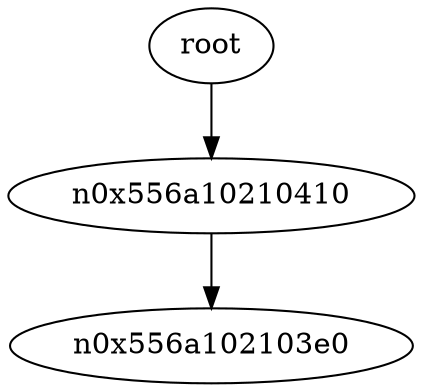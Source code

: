 digraph G {
n0x556a10210330 [label="root"];
n0x556a10210330 -> n0x556a10210410;
n0x556a10210410 -> n0x556a102103e0;
}

